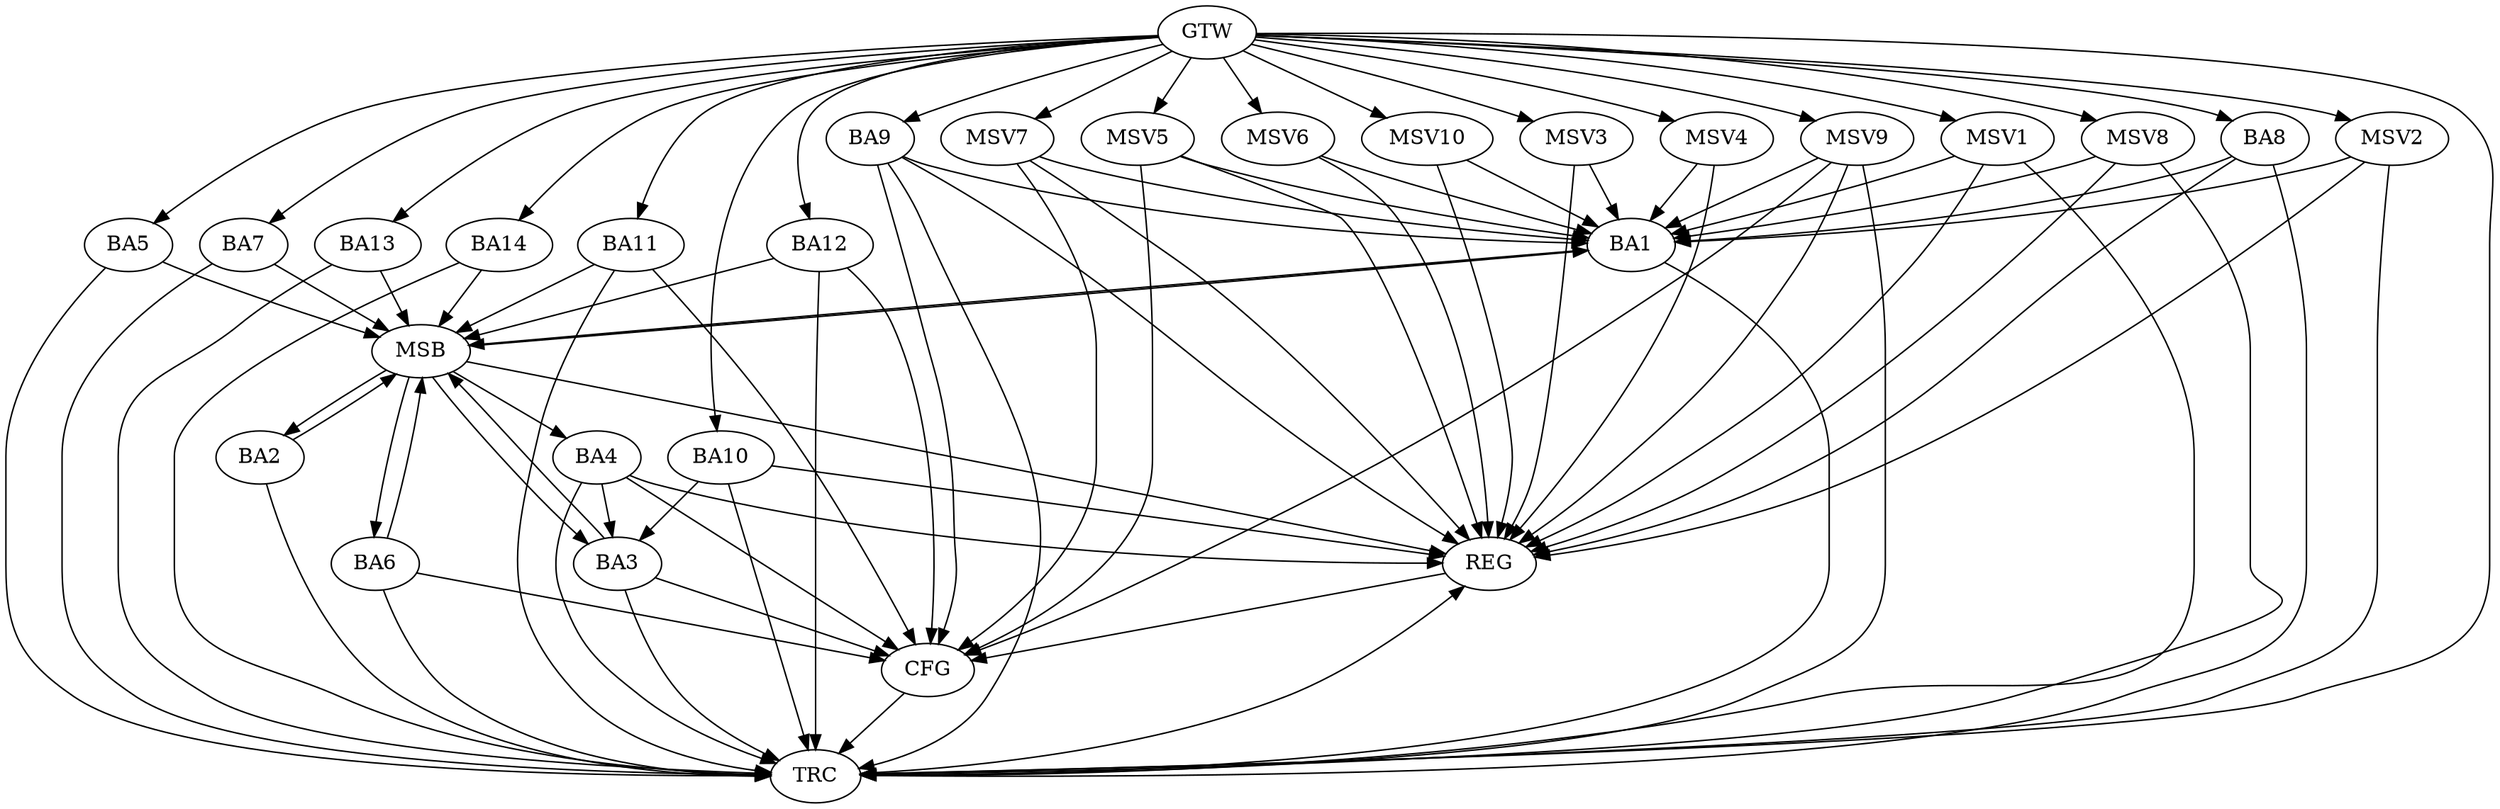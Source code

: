 strict digraph G {
  BA1 [ label="BA1" ];
  BA2 [ label="BA2" ];
  BA3 [ label="BA3" ];
  BA4 [ label="BA4" ];
  BA5 [ label="BA5" ];
  BA6 [ label="BA6" ];
  BA7 [ label="BA7" ];
  BA8 [ label="BA8" ];
  BA9 [ label="BA9" ];
  BA10 [ label="BA10" ];
  BA11 [ label="BA11" ];
  BA12 [ label="BA12" ];
  BA13 [ label="BA13" ];
  BA14 [ label="BA14" ];
  GTW [ label="GTW" ];
  REG [ label="REG" ];
  MSB [ label="MSB" ];
  CFG [ label="CFG" ];
  TRC [ label="TRC" ];
  MSV1 [ label="MSV1" ];
  MSV2 [ label="MSV2" ];
  MSV3 [ label="MSV3" ];
  MSV4 [ label="MSV4" ];
  MSV5 [ label="MSV5" ];
  MSV6 [ label="MSV6" ];
  MSV7 [ label="MSV7" ];
  MSV8 [ label="MSV8" ];
  MSV9 [ label="MSV9" ];
  MSV10 [ label="MSV10" ];
  BA4 -> BA3;
  BA8 -> BA1;
  BA9 -> BA1;
  BA10 -> BA3;
  GTW -> BA5;
  GTW -> BA7;
  GTW -> BA8;
  GTW -> BA9;
  GTW -> BA10;
  GTW -> BA11;
  GTW -> BA12;
  GTW -> BA13;
  GTW -> BA14;
  BA4 -> REG;
  BA8 -> REG;
  BA9 -> REG;
  BA10 -> REG;
  BA1 -> MSB;
  MSB -> BA2;
  MSB -> REG;
  BA2 -> MSB;
  MSB -> BA1;
  BA3 -> MSB;
  BA5 -> MSB;
  MSB -> BA3;
  BA6 -> MSB;
  BA7 -> MSB;
  MSB -> BA6;
  BA11 -> MSB;
  BA12 -> MSB;
  MSB -> BA4;
  BA13 -> MSB;
  BA14 -> MSB;
  BA12 -> CFG;
  BA11 -> CFG;
  BA9 -> CFG;
  BA6 -> CFG;
  BA4 -> CFG;
  BA3 -> CFG;
  REG -> CFG;
  BA1 -> TRC;
  BA2 -> TRC;
  BA3 -> TRC;
  BA4 -> TRC;
  BA5 -> TRC;
  BA6 -> TRC;
  BA7 -> TRC;
  BA8 -> TRC;
  BA9 -> TRC;
  BA10 -> TRC;
  BA11 -> TRC;
  BA12 -> TRC;
  BA13 -> TRC;
  BA14 -> TRC;
  GTW -> TRC;
  CFG -> TRC;
  TRC -> REG;
  MSV1 -> BA1;
  GTW -> MSV1;
  MSV1 -> REG;
  MSV1 -> TRC;
  MSV2 -> BA1;
  MSV3 -> BA1;
  GTW -> MSV2;
  MSV2 -> REG;
  MSV2 -> TRC;
  GTW -> MSV3;
  MSV3 -> REG;
  MSV4 -> BA1;
  GTW -> MSV4;
  MSV4 -> REG;
  MSV5 -> BA1;
  MSV6 -> BA1;
  MSV7 -> BA1;
  GTW -> MSV5;
  MSV5 -> REG;
  MSV5 -> CFG;
  GTW -> MSV6;
  MSV6 -> REG;
  GTW -> MSV7;
  MSV7 -> REG;
  MSV7 -> CFG;
  MSV8 -> BA1;
  GTW -> MSV8;
  MSV8 -> REG;
  MSV8 -> TRC;
  MSV9 -> BA1;
  MSV10 -> BA1;
  GTW -> MSV9;
  MSV9 -> REG;
  MSV9 -> TRC;
  MSV9 -> CFG;
  GTW -> MSV10;
  MSV10 -> REG;
}
